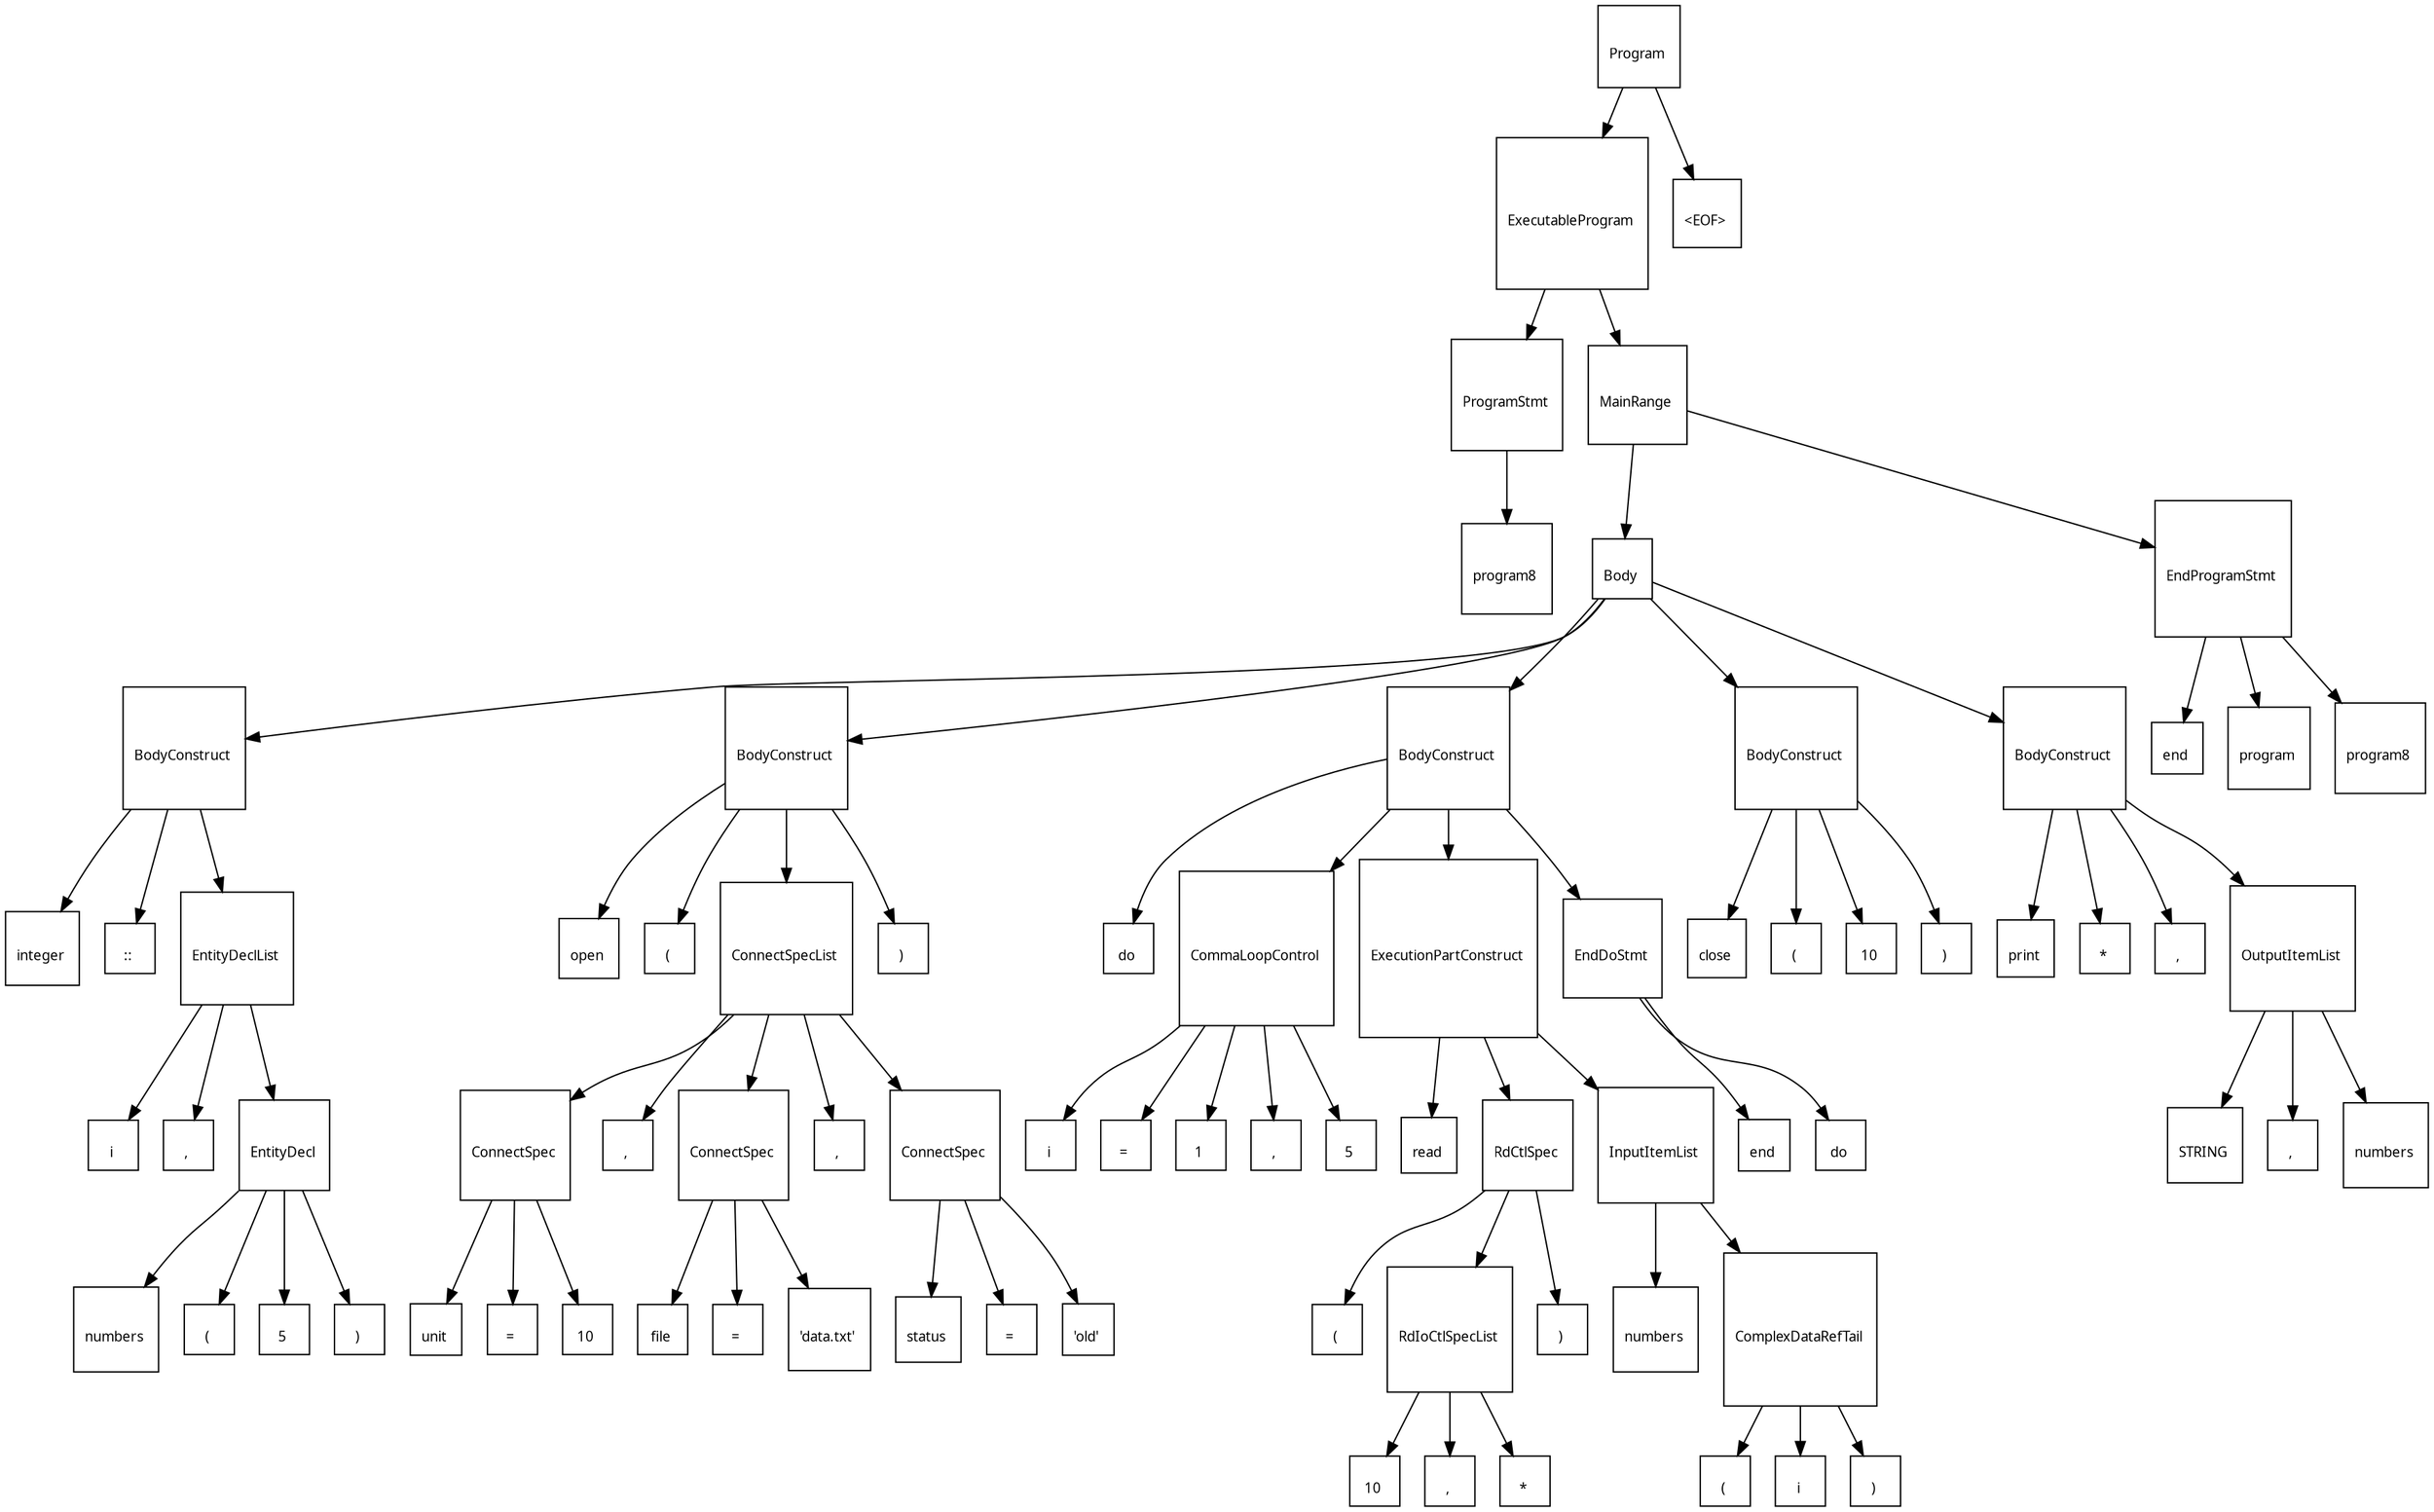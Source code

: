 digraph G {
  charset="UTF-8"
  node [shape=square, fontname="Arial Unicode MS"];
  "28c9f5fb-e0f0-4f00-bad8-529141f3fca9" [label="\lProgram \n", fontsize=10];
  "28c9f5fb-e0f0-4f00-bad8-529141f3fca9" -> "a21e1d66-ae86-4d47-a098-714a16c18665";
  "a21e1d66-ae86-4d47-a098-714a16c18665" [label="\lExecutableProgram \n", fontsize=10];
  "a21e1d66-ae86-4d47-a098-714a16c18665" -> "805acf84-adcb-4b26-8333-edc9e74a5744";
  "805acf84-adcb-4b26-8333-edc9e74a5744" [label="\lProgramStmt \n", fontsize=10];
  "805acf84-adcb-4b26-8333-edc9e74a5744" -> "ed0ea2a5-dd0f-40db-8ba9-c1a6a48e77f2";
  "ed0ea2a5-dd0f-40db-8ba9-c1a6a48e77f2" [label="\lprogram8 \n", fontsize=10];
  "a21e1d66-ae86-4d47-a098-714a16c18665" -> "a605604c-3dd1-4049-905b-73ce56152727";
  "a605604c-3dd1-4049-905b-73ce56152727" [label="\lMainRange \n", fontsize=10];
  "a605604c-3dd1-4049-905b-73ce56152727" -> "8d144ebc-6064-45d2-83f3-ddea79b3c96b";
  "8d144ebc-6064-45d2-83f3-ddea79b3c96b" [label="\lBody \n", fontsize=10];
  "8d144ebc-6064-45d2-83f3-ddea79b3c96b" -> "bcf011aa-7358-4804-8b55-1869c5da5041";
  "bcf011aa-7358-4804-8b55-1869c5da5041" [label="\lBodyConstruct \n", fontsize=10];
  "bcf011aa-7358-4804-8b55-1869c5da5041" -> "c0189ff7-9ffd-4ddc-9686-1ffb2e4bb17e";
  "c0189ff7-9ffd-4ddc-9686-1ffb2e4bb17e" [label="\linteger \n", fontsize=10];
  "bcf011aa-7358-4804-8b55-1869c5da5041" -> "7d0b2971-c8e9-41ab-96b5-2f03f9522c05";
  "7d0b2971-c8e9-41ab-96b5-2f03f9522c05" [label="\l:: \n", fontsize=10];
  "bcf011aa-7358-4804-8b55-1869c5da5041" -> "19af05cd-4818-4904-b181-b6d3d6aac6e8";
  "19af05cd-4818-4904-b181-b6d3d6aac6e8" [label="\lEntityDeclList \n", fontsize=10];
  "19af05cd-4818-4904-b181-b6d3d6aac6e8" -> "75697889-40a6-499e-8691-f605401aeeb9";
  "75697889-40a6-499e-8691-f605401aeeb9" [label="\li \n", fontsize=10];
  "19af05cd-4818-4904-b181-b6d3d6aac6e8" -> "5e973dc2-e697-47d9-a6b8-8863b7b51a31";
  "5e973dc2-e697-47d9-a6b8-8863b7b51a31" [label="\l, \n", fontsize=10];
  "19af05cd-4818-4904-b181-b6d3d6aac6e8" -> "c14f8944-84bb-4454-a39d-30a9445a5e4c";
  "c14f8944-84bb-4454-a39d-30a9445a5e4c" [label="\lEntityDecl \n", fontsize=10];
  "c14f8944-84bb-4454-a39d-30a9445a5e4c" -> "3805632d-03f3-4c69-ac29-318be862ff4c";
  "3805632d-03f3-4c69-ac29-318be862ff4c" [label="\lnumbers \n", fontsize=10];
  "c14f8944-84bb-4454-a39d-30a9445a5e4c" -> "a9cbb121-6705-4df3-bd4c-c72b9335370e";
  "a9cbb121-6705-4df3-bd4c-c72b9335370e" [label="\l( \n", fontsize=10];
  "c14f8944-84bb-4454-a39d-30a9445a5e4c" -> "3bc25dcf-caa3-45a1-af56-834908f39139";
  "3bc25dcf-caa3-45a1-af56-834908f39139" [label="\l5 \n", fontsize=10];
  "c14f8944-84bb-4454-a39d-30a9445a5e4c" -> "b6fe0d49-e17e-418b-a663-edf4e38920b5";
  "b6fe0d49-e17e-418b-a663-edf4e38920b5" [label="\l) \n", fontsize=10];
  "8d144ebc-6064-45d2-83f3-ddea79b3c96b" -> "539a8cf7-e5ef-4a60-9ade-c555014272dd";
  "539a8cf7-e5ef-4a60-9ade-c555014272dd" [label="\lBodyConstruct \n", fontsize=10];
  "539a8cf7-e5ef-4a60-9ade-c555014272dd" -> "7a75182c-fd20-459a-a8a8-e282577dd0b1";
  "7a75182c-fd20-459a-a8a8-e282577dd0b1" [label="\lopen \n", fontsize=10];
  "539a8cf7-e5ef-4a60-9ade-c555014272dd" -> "26704e8b-f5e5-4626-b7af-928975c87906";
  "26704e8b-f5e5-4626-b7af-928975c87906" [label="\l( \n", fontsize=10];
  "539a8cf7-e5ef-4a60-9ade-c555014272dd" -> "c8c5d844-e1d9-4dfe-9bab-86a255d6eaf0";
  "c8c5d844-e1d9-4dfe-9bab-86a255d6eaf0" [label="\lConnectSpecList \n", fontsize=10];
  "c8c5d844-e1d9-4dfe-9bab-86a255d6eaf0" -> "13510029-df57-4f3e-94d1-48b81ec9039e";
  "13510029-df57-4f3e-94d1-48b81ec9039e" [label="\lConnectSpec \n", fontsize=10];
  "13510029-df57-4f3e-94d1-48b81ec9039e" -> "9378bee5-df66-427e-a933-b9015e4bc6d9";
  "9378bee5-df66-427e-a933-b9015e4bc6d9" [label="\lunit \n", fontsize=10];
  "13510029-df57-4f3e-94d1-48b81ec9039e" -> "c16dd3f9-0ef9-4f92-aa19-698e48caca25";
  "c16dd3f9-0ef9-4f92-aa19-698e48caca25" [label="\l= \n", fontsize=10];
  "13510029-df57-4f3e-94d1-48b81ec9039e" -> "26a96916-2781-4592-ab24-9beffa717f76";
  "26a96916-2781-4592-ab24-9beffa717f76" [label="\l10 \n", fontsize=10];
  "c8c5d844-e1d9-4dfe-9bab-86a255d6eaf0" -> "d94b6f9d-b43e-4cab-bb95-322d4a0c9833";
  "d94b6f9d-b43e-4cab-bb95-322d4a0c9833" [label="\l, \n", fontsize=10];
  "c8c5d844-e1d9-4dfe-9bab-86a255d6eaf0" -> "d9088dde-baa7-4451-8f31-db2bb8023319";
  "d9088dde-baa7-4451-8f31-db2bb8023319" [label="\lConnectSpec \n", fontsize=10];
  "d9088dde-baa7-4451-8f31-db2bb8023319" -> "c121d700-e150-460e-a532-59594a2d4f12";
  "c121d700-e150-460e-a532-59594a2d4f12" [label="\lfile \n", fontsize=10];
  "d9088dde-baa7-4451-8f31-db2bb8023319" -> "3947cb4a-02ae-4e6b-a6f2-9f25a4ab7f88";
  "3947cb4a-02ae-4e6b-a6f2-9f25a4ab7f88" [label="\l= \n", fontsize=10];
  "d9088dde-baa7-4451-8f31-db2bb8023319" -> "258abcbb-1f79-498a-83ff-4302a57918f9";
  "258abcbb-1f79-498a-83ff-4302a57918f9" [label="\l'data.txt' \n", fontsize=10];
  "c8c5d844-e1d9-4dfe-9bab-86a255d6eaf0" -> "3517b4b7-0af6-4dc6-89c3-ac6c003c6d04";
  "3517b4b7-0af6-4dc6-89c3-ac6c003c6d04" [label="\l, \n", fontsize=10];
  "c8c5d844-e1d9-4dfe-9bab-86a255d6eaf0" -> "731d2272-7799-4b8d-8454-873396d59088";
  "731d2272-7799-4b8d-8454-873396d59088" [label="\lConnectSpec \n", fontsize=10];
  "731d2272-7799-4b8d-8454-873396d59088" -> "3e3797ac-22e2-47f9-a9b2-0c74d18ba382";
  "3e3797ac-22e2-47f9-a9b2-0c74d18ba382" [label="\lstatus \n", fontsize=10];
  "731d2272-7799-4b8d-8454-873396d59088" -> "3a02da19-67fe-4c60-9465-a1c8b1524381";
  "3a02da19-67fe-4c60-9465-a1c8b1524381" [label="\l= \n", fontsize=10];
  "731d2272-7799-4b8d-8454-873396d59088" -> "ca9469e0-36e9-4032-ad0d-dfa6faf5223e";
  "ca9469e0-36e9-4032-ad0d-dfa6faf5223e" [label="\l'old' \n", fontsize=10];
  "539a8cf7-e5ef-4a60-9ade-c555014272dd" -> "3891d781-817a-407e-bd8c-20729fea504d";
  "3891d781-817a-407e-bd8c-20729fea504d" [label="\l) \n", fontsize=10];
  "8d144ebc-6064-45d2-83f3-ddea79b3c96b" -> "1c35c181-5c82-4aba-8c3f-1afd8c8340bb";
  "1c35c181-5c82-4aba-8c3f-1afd8c8340bb" [label="\lBodyConstruct \n", fontsize=10];
  "1c35c181-5c82-4aba-8c3f-1afd8c8340bb" -> "e94c326d-01dd-429b-b24f-179f4566986c";
  "e94c326d-01dd-429b-b24f-179f4566986c" [label="\ldo \n", fontsize=10];
  "1c35c181-5c82-4aba-8c3f-1afd8c8340bb" -> "6789ac15-6586-4967-907a-cb758a37709e";
  "6789ac15-6586-4967-907a-cb758a37709e" [label="\lCommaLoopControl \n", fontsize=10];
  "6789ac15-6586-4967-907a-cb758a37709e" -> "5261d274-80c0-4625-ba4b-e18c0e5bb1b1";
  "5261d274-80c0-4625-ba4b-e18c0e5bb1b1" [label="\li \n", fontsize=10];
  "6789ac15-6586-4967-907a-cb758a37709e" -> "3e856568-91b2-4cc1-834b-a2ba433c503a";
  "3e856568-91b2-4cc1-834b-a2ba433c503a" [label="\l= \n", fontsize=10];
  "6789ac15-6586-4967-907a-cb758a37709e" -> "6217014b-4be4-4731-8fc9-901154086921";
  "6217014b-4be4-4731-8fc9-901154086921" [label="\l1 \n", fontsize=10];
  "6789ac15-6586-4967-907a-cb758a37709e" -> "04c912a9-166b-4b65-9253-ffac21e8cec4";
  "04c912a9-166b-4b65-9253-ffac21e8cec4" [label="\l, \n", fontsize=10];
  "6789ac15-6586-4967-907a-cb758a37709e" -> "0978672c-436e-4b4e-b524-b9afc6a28be9";
  "0978672c-436e-4b4e-b524-b9afc6a28be9" [label="\l5 \n", fontsize=10];
  "1c35c181-5c82-4aba-8c3f-1afd8c8340bb" -> "8063b46d-8ada-4a4c-ba5b-e724f4f2f108";
  "8063b46d-8ada-4a4c-ba5b-e724f4f2f108" [label="\lExecutionPartConstruct \n", fontsize=10];
  "8063b46d-8ada-4a4c-ba5b-e724f4f2f108" -> "42662758-8ef6-45a6-9783-99a316c3f809";
  "42662758-8ef6-45a6-9783-99a316c3f809" [label="\lread \n", fontsize=10];
  "8063b46d-8ada-4a4c-ba5b-e724f4f2f108" -> "8f98770c-b5cb-4838-8aa8-574d255cd4ab";
  "8f98770c-b5cb-4838-8aa8-574d255cd4ab" [label="\lRdCtlSpec \n", fontsize=10];
  "8f98770c-b5cb-4838-8aa8-574d255cd4ab" -> "f5d8628a-fd96-4b78-8ecf-51f1df465ef9";
  "f5d8628a-fd96-4b78-8ecf-51f1df465ef9" [label="\l( \n", fontsize=10];
  "8f98770c-b5cb-4838-8aa8-574d255cd4ab" -> "cae6cbd1-6508-41d0-bcdc-8b491c23fe1b";
  "cae6cbd1-6508-41d0-bcdc-8b491c23fe1b" [label="\lRdIoCtlSpecList \n", fontsize=10];
  "cae6cbd1-6508-41d0-bcdc-8b491c23fe1b" -> "6db99658-ce3a-4e3f-bb82-6247628687e6";
  "6db99658-ce3a-4e3f-bb82-6247628687e6" [label="\l10 \n", fontsize=10];
  "cae6cbd1-6508-41d0-bcdc-8b491c23fe1b" -> "e773dc06-c44b-4773-97f0-1f0d7c28d614";
  "e773dc06-c44b-4773-97f0-1f0d7c28d614" [label="\l, \n", fontsize=10];
  "cae6cbd1-6508-41d0-bcdc-8b491c23fe1b" -> "a1ba16f2-cd11-4369-85fa-6c913b7dacfc";
  "a1ba16f2-cd11-4369-85fa-6c913b7dacfc" [label="\l* \n", fontsize=10];
  "8f98770c-b5cb-4838-8aa8-574d255cd4ab" -> "e2f1036f-9376-42cf-8967-46b81f0a3e2c";
  "e2f1036f-9376-42cf-8967-46b81f0a3e2c" [label="\l) \n", fontsize=10];
  "8063b46d-8ada-4a4c-ba5b-e724f4f2f108" -> "b92417a1-2e2d-4fe8-bbca-a01fe72c56e2";
  "b92417a1-2e2d-4fe8-bbca-a01fe72c56e2" [label="\lInputItemList \n", fontsize=10];
  "b92417a1-2e2d-4fe8-bbca-a01fe72c56e2" -> "c0857c95-590d-4dc7-8bc5-eda54d44b6d5";
  "c0857c95-590d-4dc7-8bc5-eda54d44b6d5" [label="\lnumbers \n", fontsize=10];
  "b92417a1-2e2d-4fe8-bbca-a01fe72c56e2" -> "55bd951b-85c9-42d4-8798-102313234936";
  "55bd951b-85c9-42d4-8798-102313234936" [label="\lComplexDataRefTail \n", fontsize=10];
  "55bd951b-85c9-42d4-8798-102313234936" -> "cc280574-18e3-4740-a9bd-26798c2abae0";
  "cc280574-18e3-4740-a9bd-26798c2abae0" [label="\l( \n", fontsize=10];
  "55bd951b-85c9-42d4-8798-102313234936" -> "60bebc16-adf9-4d0b-af3b-5b081b7317e9";
  "60bebc16-adf9-4d0b-af3b-5b081b7317e9" [label="\li \n", fontsize=10];
  "55bd951b-85c9-42d4-8798-102313234936" -> "34e16968-15c8-4bd4-ad4d-3538b906ed0d";
  "34e16968-15c8-4bd4-ad4d-3538b906ed0d" [label="\l) \n", fontsize=10];
  "1c35c181-5c82-4aba-8c3f-1afd8c8340bb" -> "ac868c9d-122b-489b-810f-355b88d80693";
  "ac868c9d-122b-489b-810f-355b88d80693" [label="\lEndDoStmt \n", fontsize=10];
  "ac868c9d-122b-489b-810f-355b88d80693" -> "60937a04-3245-474a-8374-6d3696e52f24";
  "60937a04-3245-474a-8374-6d3696e52f24" [label="\lend \n", fontsize=10];
  "ac868c9d-122b-489b-810f-355b88d80693" -> "a103641f-ddf5-424f-93b8-aad948a00270";
  "a103641f-ddf5-424f-93b8-aad948a00270" [label="\ldo \n", fontsize=10];
  "8d144ebc-6064-45d2-83f3-ddea79b3c96b" -> "3cde0974-a693-487d-b9bc-7679430f1003";
  "3cde0974-a693-487d-b9bc-7679430f1003" [label="\lBodyConstruct \n", fontsize=10];
  "3cde0974-a693-487d-b9bc-7679430f1003" -> "12c864bb-9165-4d60-98ff-ed411724d11b";
  "12c864bb-9165-4d60-98ff-ed411724d11b" [label="\lclose \n", fontsize=10];
  "3cde0974-a693-487d-b9bc-7679430f1003" -> "a7648cfc-e06f-415b-aa69-005100775a44";
  "a7648cfc-e06f-415b-aa69-005100775a44" [label="\l( \n", fontsize=10];
  "3cde0974-a693-487d-b9bc-7679430f1003" -> "883ec2d4-0f63-4860-bedd-bba170cb2095";
  "883ec2d4-0f63-4860-bedd-bba170cb2095" [label="\l10 \n", fontsize=10];
  "3cde0974-a693-487d-b9bc-7679430f1003" -> "ba98da52-9157-4429-a77a-37f5d74b4157";
  "ba98da52-9157-4429-a77a-37f5d74b4157" [label="\l) \n", fontsize=10];
  "8d144ebc-6064-45d2-83f3-ddea79b3c96b" -> "7d083f75-c4a2-4bfe-81d2-4f2248480e9a";
  "7d083f75-c4a2-4bfe-81d2-4f2248480e9a" [label="\lBodyConstruct \n", fontsize=10];
  "7d083f75-c4a2-4bfe-81d2-4f2248480e9a" -> "73289d6c-2325-43cf-bf13-768734e3b040";
  "73289d6c-2325-43cf-bf13-768734e3b040" [label="\lprint \n", fontsize=10];
  "7d083f75-c4a2-4bfe-81d2-4f2248480e9a" -> "fa71596c-ca6c-47af-bd2f-8293925115b5";
  "fa71596c-ca6c-47af-bd2f-8293925115b5" [label="\l* \n", fontsize=10];
  "7d083f75-c4a2-4bfe-81d2-4f2248480e9a" -> "d0b318c3-9f40-4381-b8cb-178cb6ebf7af";
  "d0b318c3-9f40-4381-b8cb-178cb6ebf7af" [label="\l, \n", fontsize=10];
  "7d083f75-c4a2-4bfe-81d2-4f2248480e9a" -> "5ff4ff31-0878-4f39-9805-b758df18c25a";
  "5ff4ff31-0878-4f39-9805-b758df18c25a" [label="\lOutputItemList \n", fontsize=10];
  "5ff4ff31-0878-4f39-9805-b758df18c25a" -> "e34c84be-7537-494a-b1de-1d6514f38220";
  "e34c84be-7537-494a-b1de-1d6514f38220" [label="\lSTRING \n", fontsize=10];
  "5ff4ff31-0878-4f39-9805-b758df18c25a" -> "bdff7c1d-79b9-43a5-9c6f-9d883fa8ff54";
  "bdff7c1d-79b9-43a5-9c6f-9d883fa8ff54" [label="\l, \n", fontsize=10];
  "5ff4ff31-0878-4f39-9805-b758df18c25a" -> "845356c7-a8cc-4bed-8f45-c5b00bc094cf";
  "845356c7-a8cc-4bed-8f45-c5b00bc094cf" [label="\lnumbers \n", fontsize=10];
  "a605604c-3dd1-4049-905b-73ce56152727" -> "ad2500bd-e83d-48a4-9f09-c5665d43f609";
  "ad2500bd-e83d-48a4-9f09-c5665d43f609" [label="\lEndProgramStmt \n", fontsize=10];
  "ad2500bd-e83d-48a4-9f09-c5665d43f609" -> "87296e9a-be74-45e2-9581-827008e68ca0";
  "87296e9a-be74-45e2-9581-827008e68ca0" [label="\lend \n", fontsize=10];
  "ad2500bd-e83d-48a4-9f09-c5665d43f609" -> "e7c35ad6-1fcc-41b7-852f-280a320f9ff2";
  "e7c35ad6-1fcc-41b7-852f-280a320f9ff2" [label="\lprogram \n", fontsize=10];
  "ad2500bd-e83d-48a4-9f09-c5665d43f609" -> "02716df7-b520-49da-998e-771f3cdb68dc";
  "02716df7-b520-49da-998e-771f3cdb68dc" [label="\lprogram8 \n", fontsize=10];
  "28c9f5fb-e0f0-4f00-bad8-529141f3fca9" -> "a24330d0-de82-4251-af1d-d08e66f137d1";
  "a24330d0-de82-4251-af1d-d08e66f137d1" [label="\l&lt;EOF&gt; \n", fontsize=10];
}
